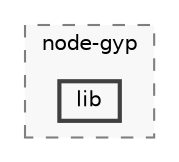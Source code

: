 digraph "backend/node_modules/node-gyp/lib"
{
 // LATEX_PDF_SIZE
  bgcolor="transparent";
  edge [fontname=Helvetica,fontsize=10,labelfontname=Helvetica,labelfontsize=10];
  node [fontname=Helvetica,fontsize=10,shape=box,height=0.2,width=0.4];
  compound=true
  subgraph clusterdir_79f407f988acdd41c405011a9a38724c {
    graph [ bgcolor="#f8f8f8", pencolor="grey50", label="node-gyp", fontname=Helvetica,fontsize=10 style="filled,dashed", URL="dir_79f407f988acdd41c405011a9a38724c.html",tooltip=""]
  dir_6d416d26b161c78a161844a9fb857fb3 [label="lib", fillcolor="#f8f8f8", color="grey25", style="filled,bold", URL="dir_6d416d26b161c78a161844a9fb857fb3.html",tooltip=""];
  }
}
